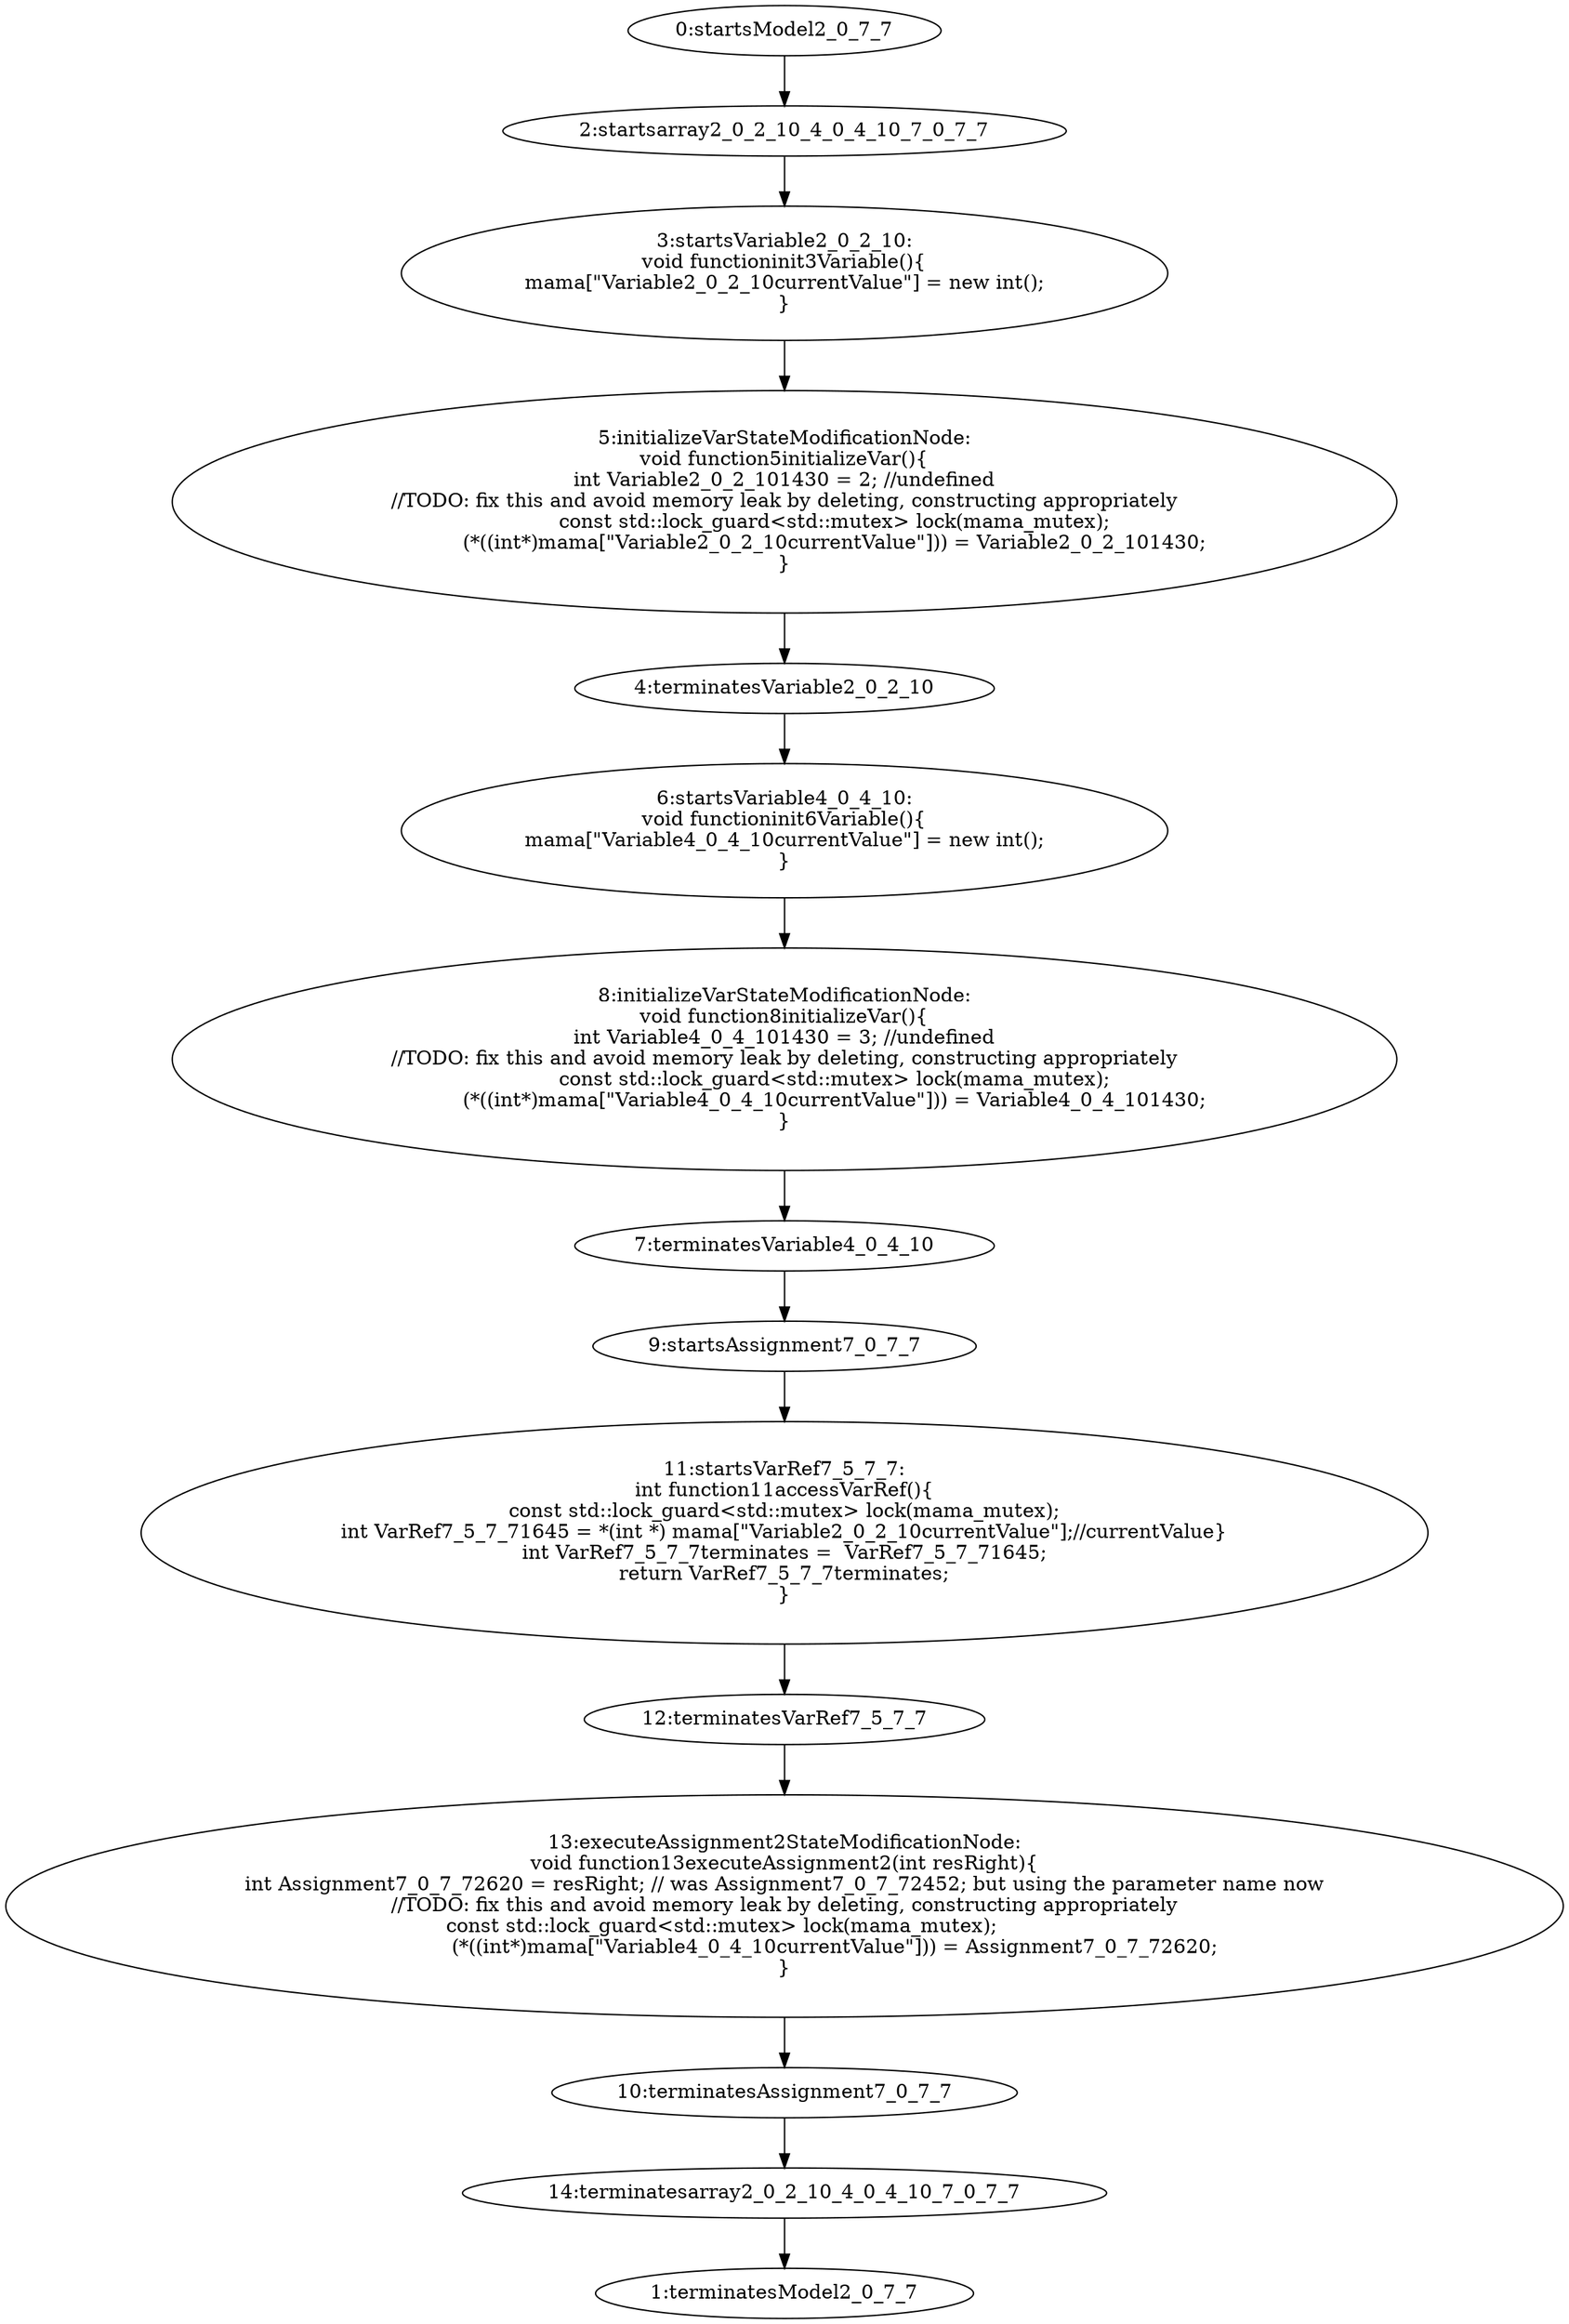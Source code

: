 digraph G {
  "0" [label="0:startsModel2_0_7_7" shape="ellipse" ];
  "1" [label="1:terminatesModel2_0_7_7" shape="ellipse" ];
  "2" [label="2:startsarray2_0_2_10_4_0_4_10_7_0_7_7" shape="ellipse" ];
  "3" [label="3:startsVariable2_0_2_10:
void functioninit3Variable(){
mama[\"Variable2_0_2_10currentValue\"] = new int();
}" shape="ellipse" ];
  "4" [label="4:terminatesVariable2_0_2_10" shape="ellipse" ];
  "5" [label="5:initializeVarStateModificationNode:
void function5initializeVar(){
int Variable2_0_2_101430 = 2; //undefined
//TODO: fix this and avoid memory leak by deleting, constructing appropriately
                const std::lock_guard<std::mutex> lock(mama_mutex);
                (*((int*)mama[\"Variable2_0_2_10currentValue\"])) = Variable2_0_2_101430;
}" shape="ellipse" ];
  "6" [label="6:startsVariable4_0_4_10:
void functioninit6Variable(){
mama[\"Variable4_0_4_10currentValue\"] = new int();
}" shape="ellipse" ];
  "7" [label="7:terminatesVariable4_0_4_10" shape="ellipse" ];
  "8" [label="8:initializeVarStateModificationNode:
void function8initializeVar(){
int Variable4_0_4_101430 = 3; //undefined
//TODO: fix this and avoid memory leak by deleting, constructing appropriately
                const std::lock_guard<std::mutex> lock(mama_mutex);
                (*((int*)mama[\"Variable4_0_4_10currentValue\"])) = Variable4_0_4_101430;
}" shape="ellipse" ];
  "9" [label="9:startsAssignment7_0_7_7" shape="ellipse" ];
  "10" [label="10:terminatesAssignment7_0_7_7" shape="ellipse" ];
  "11" [label="11:startsVarRef7_5_7_7:
int function11accessVarRef(){
const std::lock_guard<std::mutex> lock(mama_mutex);
int VarRef7_5_7_71645 = *(int *) mama[\"Variable2_0_2_10currentValue\"];//currentValue}
int VarRef7_5_7_7terminates =  VarRef7_5_7_71645;
return VarRef7_5_7_7terminates;
}" shape="ellipse" ];
  "12" [label="12:terminatesVarRef7_5_7_7" shape="ellipse" ];
  "13" [label="13:executeAssignment2StateModificationNode:
void function13executeAssignment2(int resRight){
int Assignment7_0_7_72620 = resRight; // was Assignment7_0_7_72452; but using the parameter name now
//TODO: fix this and avoid memory leak by deleting, constructing appropriately
                const std::lock_guard<std::mutex> lock(mama_mutex);                                    
                (*((int*)mama[\"Variable4_0_4_10currentValue\"])) = Assignment7_0_7_72620;
}" shape="ellipse" ];
  "14" [label="14:terminatesarray2_0_2_10_4_0_4_10_7_0_7_7" shape="ellipse" ];
  "0" -> "2" [label=""];
  "3" -> "5" [label=""];
  "5" -> "4" [label=""];
  "2" -> "3" [label=""];
  "6" -> "8" [label=""];
  "8" -> "7" [label=""];
  "4" -> "6" [label=""];
  "11" -> "12" [label=""];
  "9" -> "11" [label=""];
  "12" -> "13" [label=""];
  "13" -> "10" [label=""];
  "7" -> "9" [label=""];
  "10" -> "14" [label=""];
  "14" -> "1" [label=""];
}